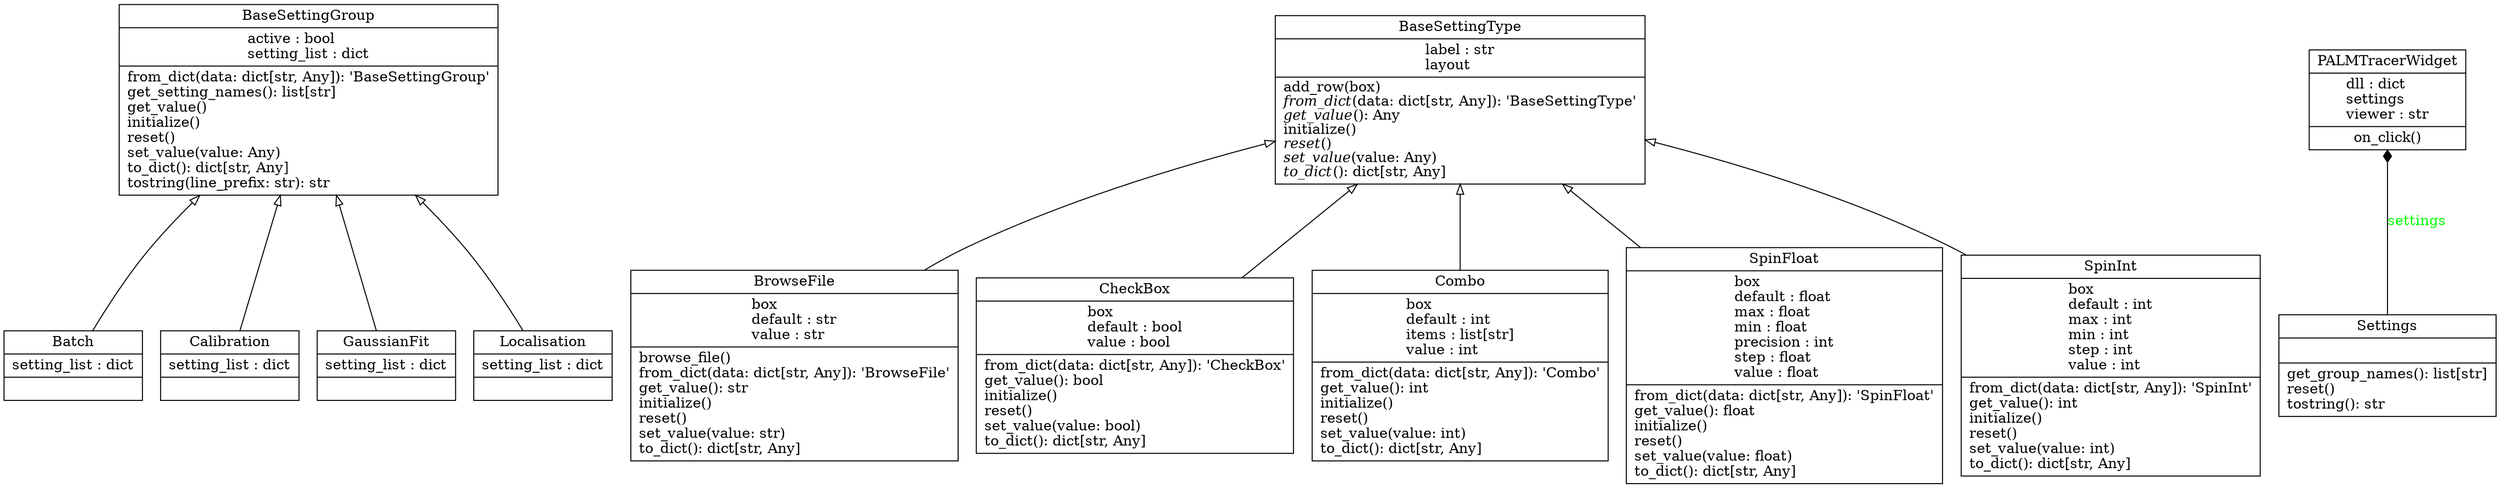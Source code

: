 digraph "classes_palm_tracer" {
rankdir=BT
charset="utf-8"
"palm_tracer.Settings.Groups.BaseSettingGroup.BaseSettingGroup" [color="black", fontcolor="black", label=<{BaseSettingGroup|active : bool<br ALIGN="LEFT"/>setting_list : dict<br ALIGN="LEFT"/>|from_dict(data: dict[str, Any]): 'BaseSettingGroup'<br ALIGN="LEFT"/>get_setting_names(): list[str]<br ALIGN="LEFT"/>get_value()<br ALIGN="LEFT"/>initialize()<br ALIGN="LEFT"/>reset()<br ALIGN="LEFT"/>set_value(value: Any)<br ALIGN="LEFT"/>to_dict(): dict[str, Any]<br ALIGN="LEFT"/>tostring(line_prefix: str): str<br ALIGN="LEFT"/>}>, shape="record", style="solid"];
"palm_tracer.Settings.Groups.Batch.Batch" [color="black", fontcolor="black", label=<{Batch|setting_list : dict<br ALIGN="LEFT"/>|}>, shape="record", style="solid"];
"palm_tracer.Settings.Groups.Calibration.Calibration" [color="black", fontcolor="black", label=<{Calibration|setting_list : dict<br ALIGN="LEFT"/>|}>, shape="record", style="solid"];
"palm_tracer.Settings.Groups.GaussianFit.GaussianFit" [color="black", fontcolor="black", label=<{GaussianFit|setting_list : dict<br ALIGN="LEFT"/>|}>, shape="record", style="solid"];
"palm_tracer.Settings.Groups.Localisation.Localisation" [color="black", fontcolor="black", label=<{Localisation|setting_list : dict<br ALIGN="LEFT"/>|}>, shape="record", style="solid"];
"palm_tracer.Settings.Groups.Batch.Batch" -> "palm_tracer.Settings.Groups.BaseSettingGroup.BaseSettingGroup" [arrowhead="empty", arrowtail="none"];
"palm_tracer.Settings.Groups.Calibration.Calibration" -> "palm_tracer.Settings.Groups.BaseSettingGroup.BaseSettingGroup" [arrowhead="empty", arrowtail="none"];
"palm_tracer.Settings.Groups.GaussianFit.GaussianFit" -> "palm_tracer.Settings.Groups.BaseSettingGroup.BaseSettingGroup" [arrowhead="empty", arrowtail="none"];
"palm_tracer.Settings.Groups.Localisation.Localisation" -> "palm_tracer.Settings.Groups.BaseSettingGroup.BaseSettingGroup" [arrowhead="empty", arrowtail="none"];
"palm_tracer.Settings.Types.BaseSettingType.BaseSettingType" [color="black", fontcolor="black", label=<{BaseSettingType|label : str<br ALIGN="LEFT"/>layout<br ALIGN="LEFT"/>|add_row(box)<br ALIGN="LEFT"/><I>from_dict</I>(data: dict[str, Any]): 'BaseSettingType'<br ALIGN="LEFT"/><I>get_value</I>(): Any<br ALIGN="LEFT"/>initialize()<br ALIGN="LEFT"/><I>reset</I>()<br ALIGN="LEFT"/><I>set_value</I>(value: Any)<br ALIGN="LEFT"/><I>to_dict</I>(): dict[str, Any]<br ALIGN="LEFT"/>}>, shape="record", style="solid"];
"palm_tracer.Settings.Types.BrowseFile.BrowseFile" [color="black", fontcolor="black", label=<{BrowseFile|box<br ALIGN="LEFT"/>default : str<br ALIGN="LEFT"/>value : str<br ALIGN="LEFT"/>|browse_file()<br ALIGN="LEFT"/>from_dict(data: dict[str, Any]): 'BrowseFile'<br ALIGN="LEFT"/>get_value(): str<br ALIGN="LEFT"/>initialize()<br ALIGN="LEFT"/>reset()<br ALIGN="LEFT"/>set_value(value: str)<br ALIGN="LEFT"/>to_dict(): dict[str, Any]<br ALIGN="LEFT"/>}>, shape="record", style="solid"];
"palm_tracer.Settings.Types.CheckBox.CheckBox" [color="black", fontcolor="black", label=<{CheckBox|box<br ALIGN="LEFT"/>default : bool<br ALIGN="LEFT"/>value : bool<br ALIGN="LEFT"/>|from_dict(data: dict[str, Any]): 'CheckBox'<br ALIGN="LEFT"/>get_value(): bool<br ALIGN="LEFT"/>initialize()<br ALIGN="LEFT"/>reset()<br ALIGN="LEFT"/>set_value(value: bool)<br ALIGN="LEFT"/>to_dict(): dict[str, Any]<br ALIGN="LEFT"/>}>, shape="record", style="solid"];
"palm_tracer.Settings.Types.Combo.Combo" [color="black", fontcolor="black", label=<{Combo|box<br ALIGN="LEFT"/>default : int<br ALIGN="LEFT"/>items : list[str]<br ALIGN="LEFT"/>value : int<br ALIGN="LEFT"/>|from_dict(data: dict[str, Any]): 'Combo'<br ALIGN="LEFT"/>get_value(): int<br ALIGN="LEFT"/>initialize()<br ALIGN="LEFT"/>reset()<br ALIGN="LEFT"/>set_value(value: int)<br ALIGN="LEFT"/>to_dict(): dict[str, Any]<br ALIGN="LEFT"/>}>, shape="record", style="solid"];
"palm_tracer.Settings.Types.SpinFloat.SpinFloat" [color="black", fontcolor="black", label=<{SpinFloat|box<br ALIGN="LEFT"/>default : float<br ALIGN="LEFT"/>max : float<br ALIGN="LEFT"/>min : float<br ALIGN="LEFT"/>precision : int<br ALIGN="LEFT"/>step : float<br ALIGN="LEFT"/>value : float<br ALIGN="LEFT"/>|from_dict(data: dict[str, Any]): 'SpinFloat'<br ALIGN="LEFT"/>get_value(): float<br ALIGN="LEFT"/>initialize()<br ALIGN="LEFT"/>reset()<br ALIGN="LEFT"/>set_value(value: float)<br ALIGN="LEFT"/>to_dict(): dict[str, Any]<br ALIGN="LEFT"/>}>, shape="record", style="solid"];
"palm_tracer.Settings.Types.SpinInt.SpinInt" [color="black", fontcolor="black", label=<{SpinInt|box<br ALIGN="LEFT"/>default : int<br ALIGN="LEFT"/>max : int<br ALIGN="LEFT"/>min : int<br ALIGN="LEFT"/>step : int<br ALIGN="LEFT"/>value : int<br ALIGN="LEFT"/>|from_dict(data: dict[str, Any]): 'SpinInt'<br ALIGN="LEFT"/>get_value(): int<br ALIGN="LEFT"/>initialize()<br ALIGN="LEFT"/>reset()<br ALIGN="LEFT"/>set_value(value: int)<br ALIGN="LEFT"/>to_dict(): dict[str, Any]<br ALIGN="LEFT"/>}>, shape="record", style="solid"];
"palm_tracer.Settings.Types.BrowseFile.BrowseFile" -> "palm_tracer.Settings.Types.BaseSettingType.BaseSettingType" [arrowhead="empty", arrowtail="none"];
"palm_tracer.Settings.Types.CheckBox.CheckBox" -> "palm_tracer.Settings.Types.BaseSettingType.BaseSettingType" [arrowhead="empty", arrowtail="none"];
"palm_tracer.Settings.Types.Combo.Combo" -> "palm_tracer.Settings.Types.BaseSettingType.BaseSettingType" [arrowhead="empty", arrowtail="none"];
"palm_tracer.Settings.Types.SpinFloat.SpinFloat" -> "palm_tracer.Settings.Types.BaseSettingType.BaseSettingType" [arrowhead="empty", arrowtail="none"];
"palm_tracer.Settings.Types.SpinInt.SpinInt" -> "palm_tracer.Settings.Types.BaseSettingType.BaseSettingType" [arrowhead="empty", arrowtail="none"];
"palm_tracer.widget.PALMTracerWidget" [color="black", fontcolor="black", label=<{PALMTracerWidget|dll : dict<br ALIGN="LEFT"/>settings<br ALIGN="LEFT"/>viewer : str<br ALIGN="LEFT"/>|on_click()<br ALIGN="LEFT"/>}>, shape="record", style="solid"];
"palm_tracer.Settings.Settings.Settings" [color="black", fontcolor="black", label=<{Settings|<br ALIGN="LEFT"/>|get_group_names(): list[str]<br ALIGN="LEFT"/>reset()<br ALIGN="LEFT"/>tostring(): str<br ALIGN="LEFT"/>}>, shape="record", style="solid"];
"palm_tracer.Settings.Settings.Settings" -> "palm_tracer.widget.PALMTracerWidget" [arrowhead="diamond", arrowtail="none", fontcolor="green", label="settings", style="solid"];
}
